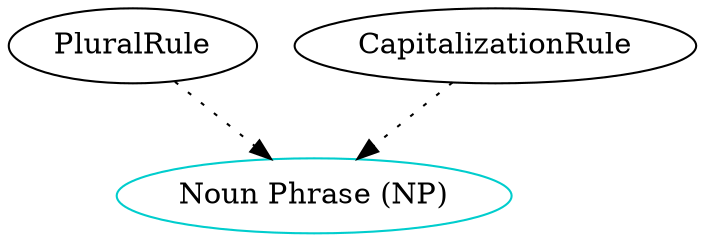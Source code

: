 digraph np {

    PluralRule -> NP [style="dotted"];
    CapitalizationRule -> NP [style="dotted"];
    
    /* definitions for each type component */
	NP 	    [shape=oval, color=cyan3, label="Noun Phrase (NP)"];
}

/* dot -Tpng sample.dot -o sample.png */

